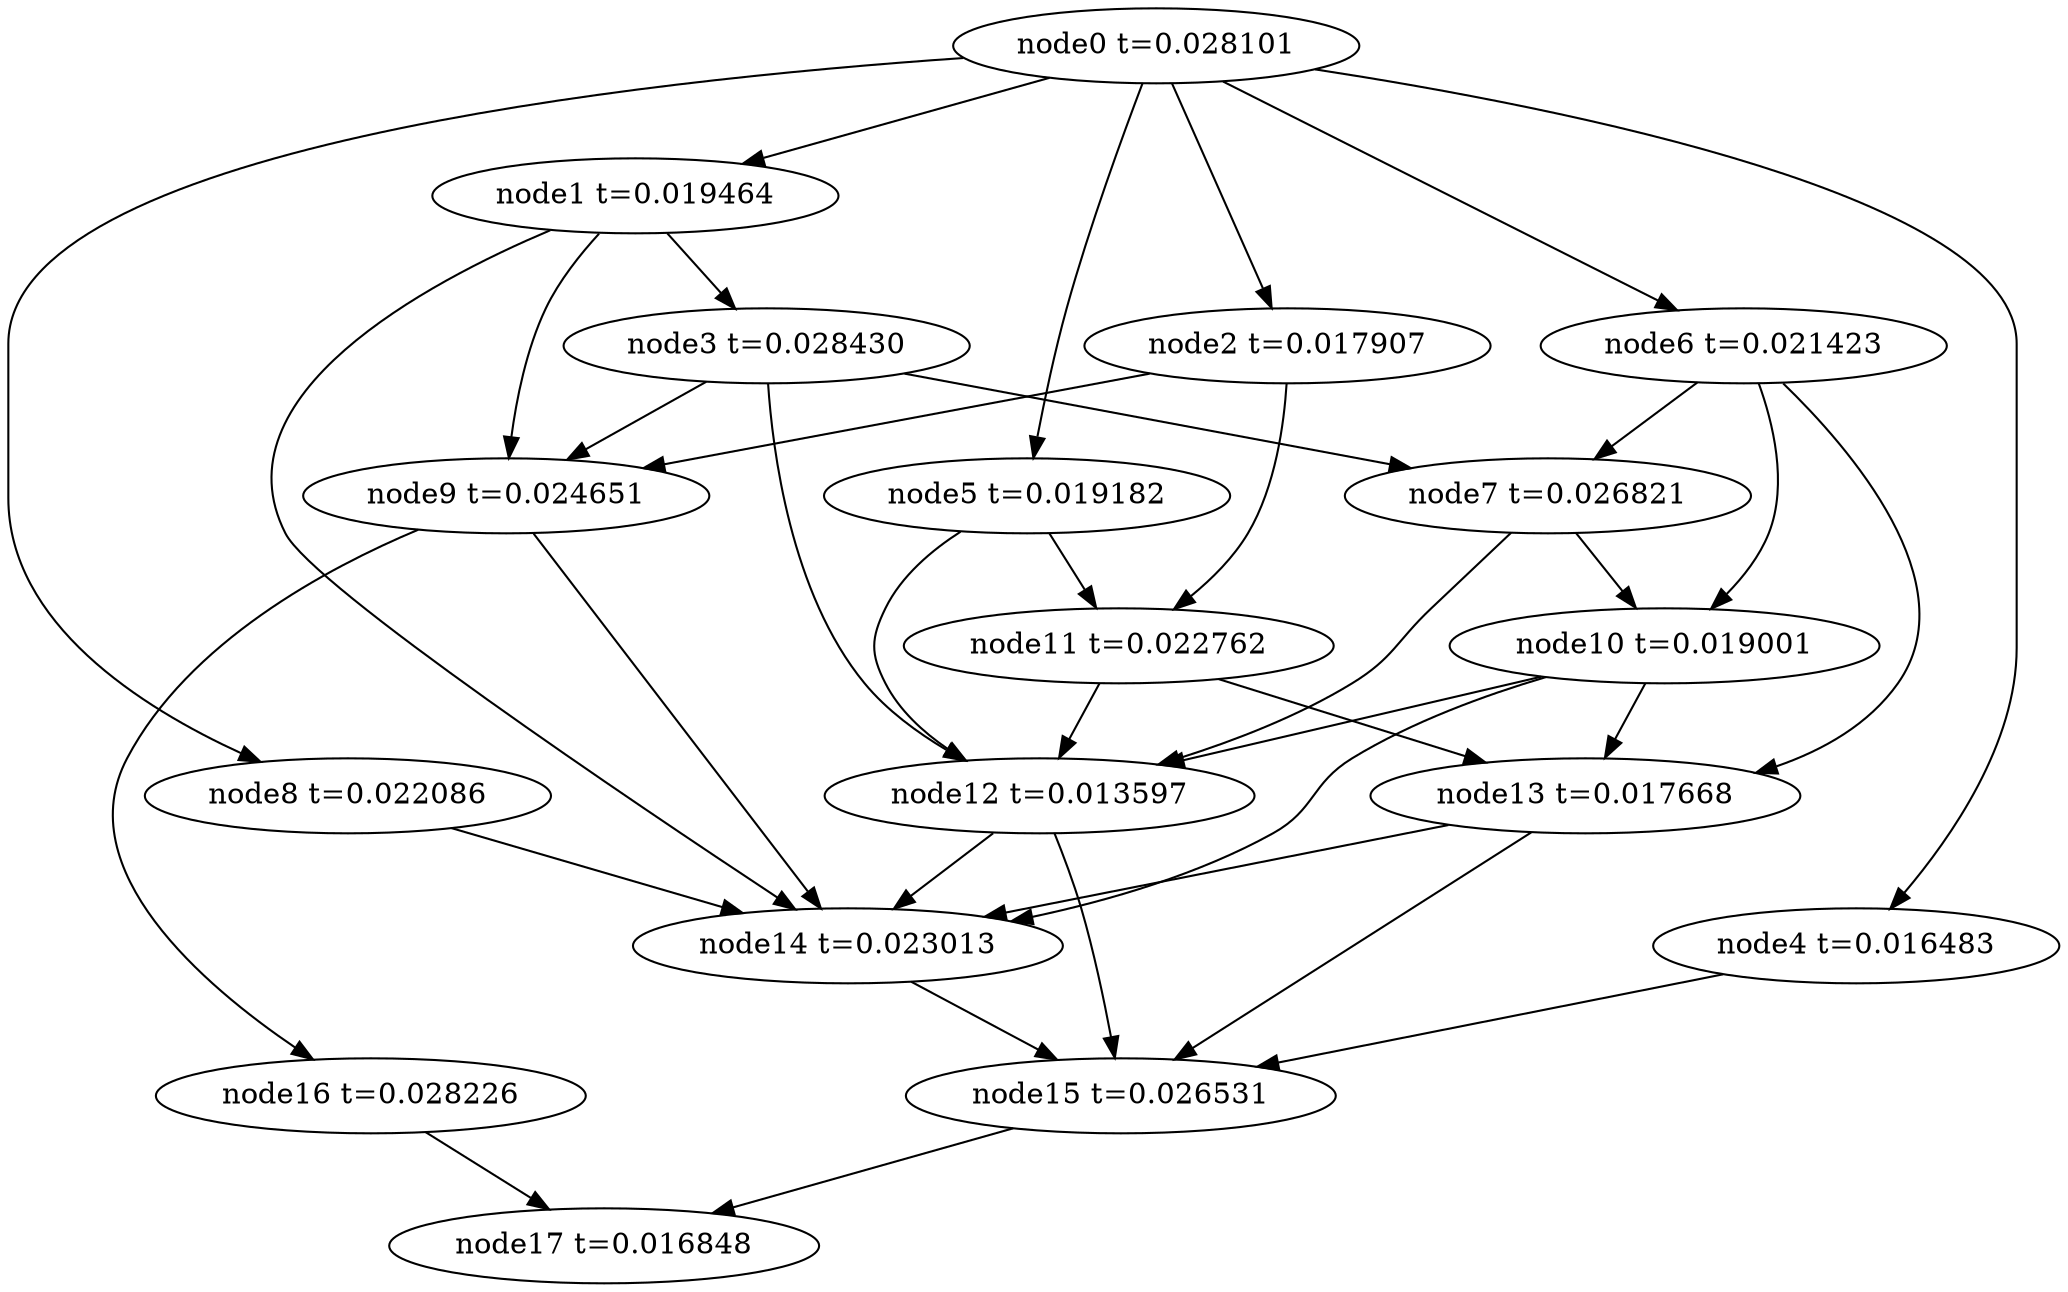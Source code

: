 digraph g{
	node17[label="node17 t=0.016848"]
	node16 -> node17
	node16[label="node16 t=0.028226"];
	node15 -> node17
	node15[label="node15 t=0.026531"];
	node14 -> node15
	node14[label="node14 t=0.023013"];
	node13 -> node15
	node13 -> node14
	node13[label="node13 t=0.017668"];
	node12 -> node15
	node12 -> node14
	node12[label="node12 t=0.013597"];
	node11 -> node13
	node11 -> node12
	node11[label="node11 t=0.022762"];
	node10 -> node14
	node10 -> node13
	node10 -> node12
	node10[label="node10 t=0.019001"];
	node9 -> node16
	node9 -> node14
	node9[label="node9 t=0.024651"];
	node8 -> node14
	node8[label="node8 t=0.022086"];
	node7 -> node12
	node7 -> node10
	node7[label="node7 t=0.026821"];
	node6 -> node13
	node6 -> node10
	node6 -> node7
	node6[label="node6 t=0.021423"];
	node5 -> node12
	node5 -> node11
	node5[label="node5 t=0.019182"];
	node4 -> node15
	node4[label="node4 t=0.016483"];
	node3 -> node12
	node3 -> node9
	node3 -> node7
	node3[label="node3 t=0.028430"];
	node2 -> node11
	node2 -> node9
	node2[label="node2 t=0.017907"];
	node1 -> node14
	node1 -> node9
	node1 -> node3
	node1[label="node1 t=0.019464"];
	node0 -> node8
	node0 -> node6
	node0 -> node5
	node0 -> node4
	node0 -> node2
	node0 -> node1
	node0[label="node0 t=0.028101"];
}
